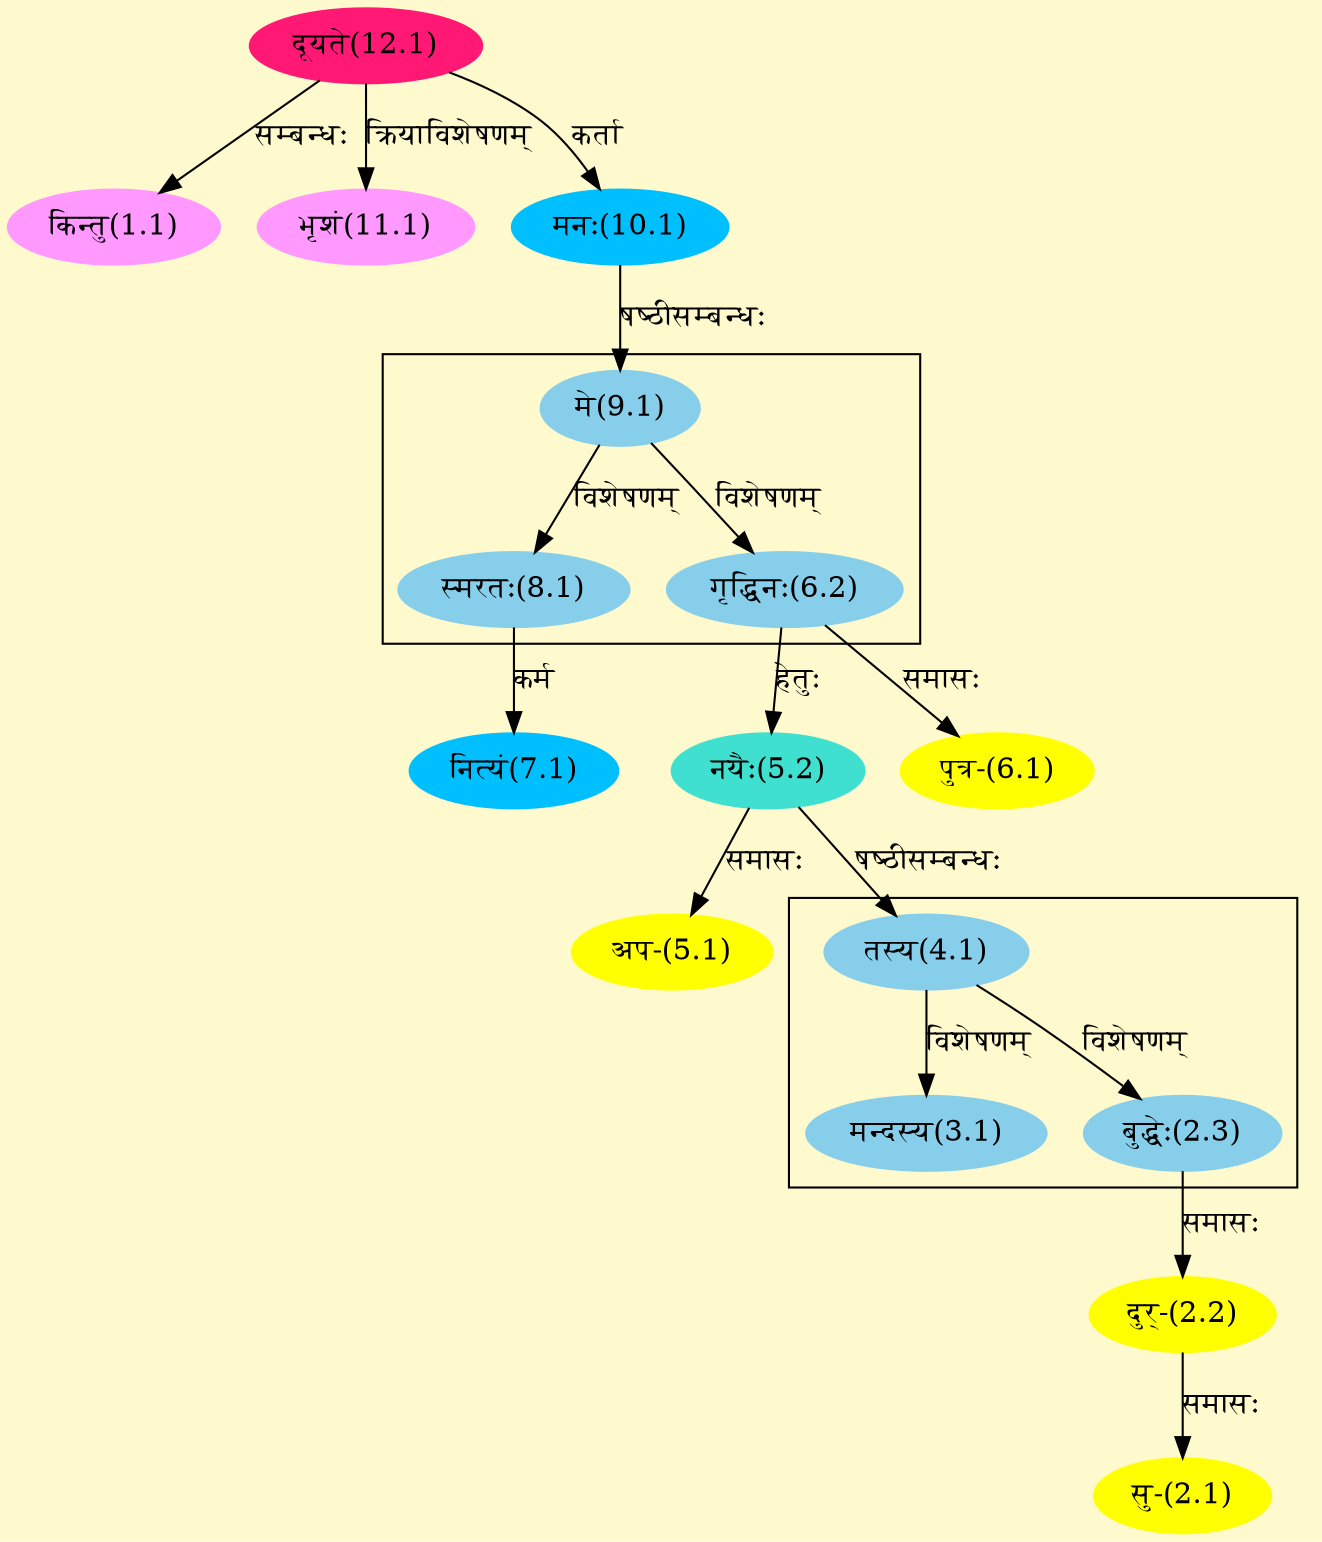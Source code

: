 digraph G{
rankdir=BT;
 compound=true;
 bgcolor="lemonchiffon1";

subgraph cluster_1{
Node2_3 [style=filled, color="#87CEEB" label = "बुद्धेः(2.3)"]
Node4_1 [style=filled, color="#87CEEB" label = "तस्य(4.1)"]
Node3_1 [style=filled, color="#87CEEB" label = "मन्दस्य(3.1)"]

}

subgraph cluster_2{
Node6_2 [style=filled, color="#87CEEB" label = "गृद्धिनः(6.2)"]
Node9_1 [style=filled, color="#87CEEB" label = "मे(9.1)"]
Node8_1 [style=filled, color="#87CEEB" label = "स्मरतः(8.1)"]

}
Node1_1 [style=filled, color="#FF99FF" label = "किन्तु(1.1)"]
Node12_1 [style=filled, color="#FF1975" label = "दूयते(12.1)"]
Node2_1 [style=filled, color="#FFFF00" label = "सु-(2.1)"]
Node2_2 [style=filled, color="#FFFF00" label = "दुर्-(2.2)"]
Node2_3 [style=filled, color="#87CEEB" label = "बुद्धेः(2.3)"]
Node4_1 [style=filled, color="#87CEEB" label = "तस्य(4.1)"]
Node5_2 [style=filled, color="#40E0D0" label = "नयैः(5.2)"]
Node5_1 [style=filled, color="#FFFF00" label = "अप-(5.1)"]
Node6_2 [style=filled, color="#87CEEB" label = "गृद्धिनः(6.2)"]
Node6_1 [style=filled, color="#FFFF00" label = "पुत्र-(6.1)"]
Node7_1 [style=filled, color="#00BFFF" label = "नित्यं(7.1)"]
Node8_1 [style=filled, color="#87CEEB" label = "स्मरतः(8.1)"]
Node9_1 [style=filled, color="#87CEEB" label = "मे(9.1)"]
Node10_1 [style=filled, color="#00BFFF" label = "मनः(10.1)"]
Node11_1 [style=filled, color="#FF99FF" label = "भृशं(11.1)"]
/* Start of Relations section */

Node1_1 -> Node12_1 [  label="सम्बन्धः"  dir="back" ]
Node2_1 -> Node2_2 [  label="समासः"  dir="back" ]
Node2_2 -> Node2_3 [  label="समासः"  dir="back" ]
Node2_3 -> Node4_1 [  label="विशेषणम्"  dir="back" ]
Node3_1 -> Node4_1 [  label="विशेषणम्"  dir="back" ]
Node4_1 -> Node5_2 [  label="षष्ठीसम्बन्धः"  dir="back" ]
Node5_1 -> Node5_2 [  label="समासः"  dir="back" ]
Node5_2 -> Node6_2 [  label="हेतुः"  dir="back" ]
Node6_1 -> Node6_2 [  label="समासः"  dir="back" ]
Node6_2 -> Node9_1 [  label="विशेषणम्"  dir="back" ]
Node7_1 -> Node8_1 [  label="कर्म"  dir="back" ]
Node8_1 -> Node9_1 [  label="विशेषणम्"  dir="back" ]
Node9_1 -> Node10_1 [  label="षष्ठीसम्बन्धः"  dir="back" ]
Node10_1 -> Node12_1 [  label="कर्ता"  dir="back" ]
Node11_1 -> Node12_1 [  label="क्रियाविशेषणम्"  dir="back" ]
}
